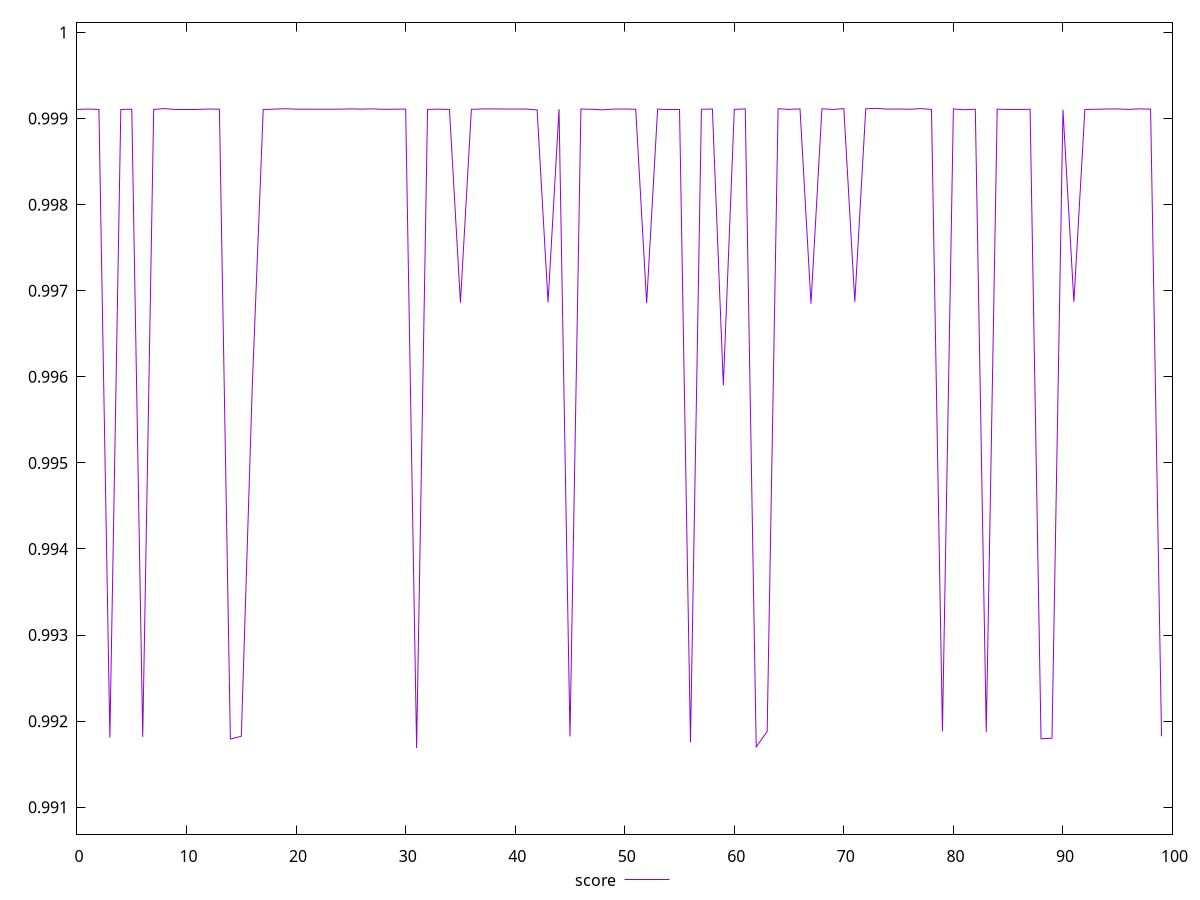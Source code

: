 reset
set terminal svg size 640, 490
set output "reprap/first-cpu-idle/samples/pages+cached+noexternal+nofonts+nosvg+noimg/score/values.svg"

$score <<EOF
0 0.9991058894423412
1 0.9991112290460991
2 0.9991062685681656
3 0.9918087563836238
4 0.9991055119130055
5 0.9991091322570091
6 0.9918176665346561
7 0.9991060917158006
8 0.9991160856477412
9 0.9991050024599559
10 0.9991055713272496
11 0.9991059101016966
12 0.9991111960591035
13 0.9991086454558062
14 0.9917927320702641
15 0.991824947140671
16 0.9958928096871651
17 0.9991051592388919
18 0.9991097578388307
19 0.9991145852776941
20 0.9991096754773272
21 0.9991095879617025
22 0.9991086682121695
23 0.9991081434122135
24 0.9991095351916787
25 0.9991126867999449
26 0.9991099821579228
27 0.9991128968532997
28 0.99910777693981
29 0.9991092438399816
30 0.9991104563850726
31 0.9916878125511908
32 0.9991064746462609
33 0.9991094412292427
34 0.9991062423217331
35 0.9968607945273295
36 0.9991073140626654
37 0.9991120332897379
38 0.9991127509751561
39 0.9991109672658085
40 0.9991107637124789
41 0.9991107838551694
42 0.9991005425235817
43 0.9968649069909217
44 0.9991094163429158
45 0.991821913453267
46 0.9991116415169039
47 0.9991074748230749
48 0.9991018705761743
49 0.9991102604580275
50 0.9991111185144743
51 0.9991084792776505
52 0.9968564246372478
53 0.9991096102702454
54 0.9991041441026087
55 0.999106418290389
56 0.9917542275669142
57 0.999108317370215
58 0.9991108785638892
59 0.9959018315556214
60 0.9991068389564846
61 0.999112398394535
62 0.9917004070729375
63 0.9918818157081726
64 0.9991144631116692
65 0.999106580467337
66 0.9991124839824219
67 0.9968500756107872
68 0.9991139811535205
69 0.999106290511442
70 0.9991154451925999
71 0.9968713986633497
72 0.9991136473371701
73 0.9991184642258293
74 0.999109660033882
75 0.9991112825943781
76 0.9991085028961774
77 0.9991155779216275
78 0.9991064406609913
79 0.9918826787001578
80 0.9991121535775562
81 0.999102401713241
82 0.9991084835719645
83 0.9918736106706711
84 0.999109171741464
85 0.9991059923050178
86 0.9991060237214805
87 0.9991075749645077
88 0.9917953579084482
89 0.9918022395607462
90 0.9991040643530424
91 0.9968702268621743
92 0.9991056423619705
93 0.9991082009716248
94 0.9991111502184427
95 0.999112318364023
96 0.9991062887904159
97 0.9991131684532377
98 0.9991088420901383
99 0.9918246309334533
EOF

set key outside below
set yrange [0.9906878125511908:1.0001184642258292]

plot \
  $score title "score" with line, \


reset